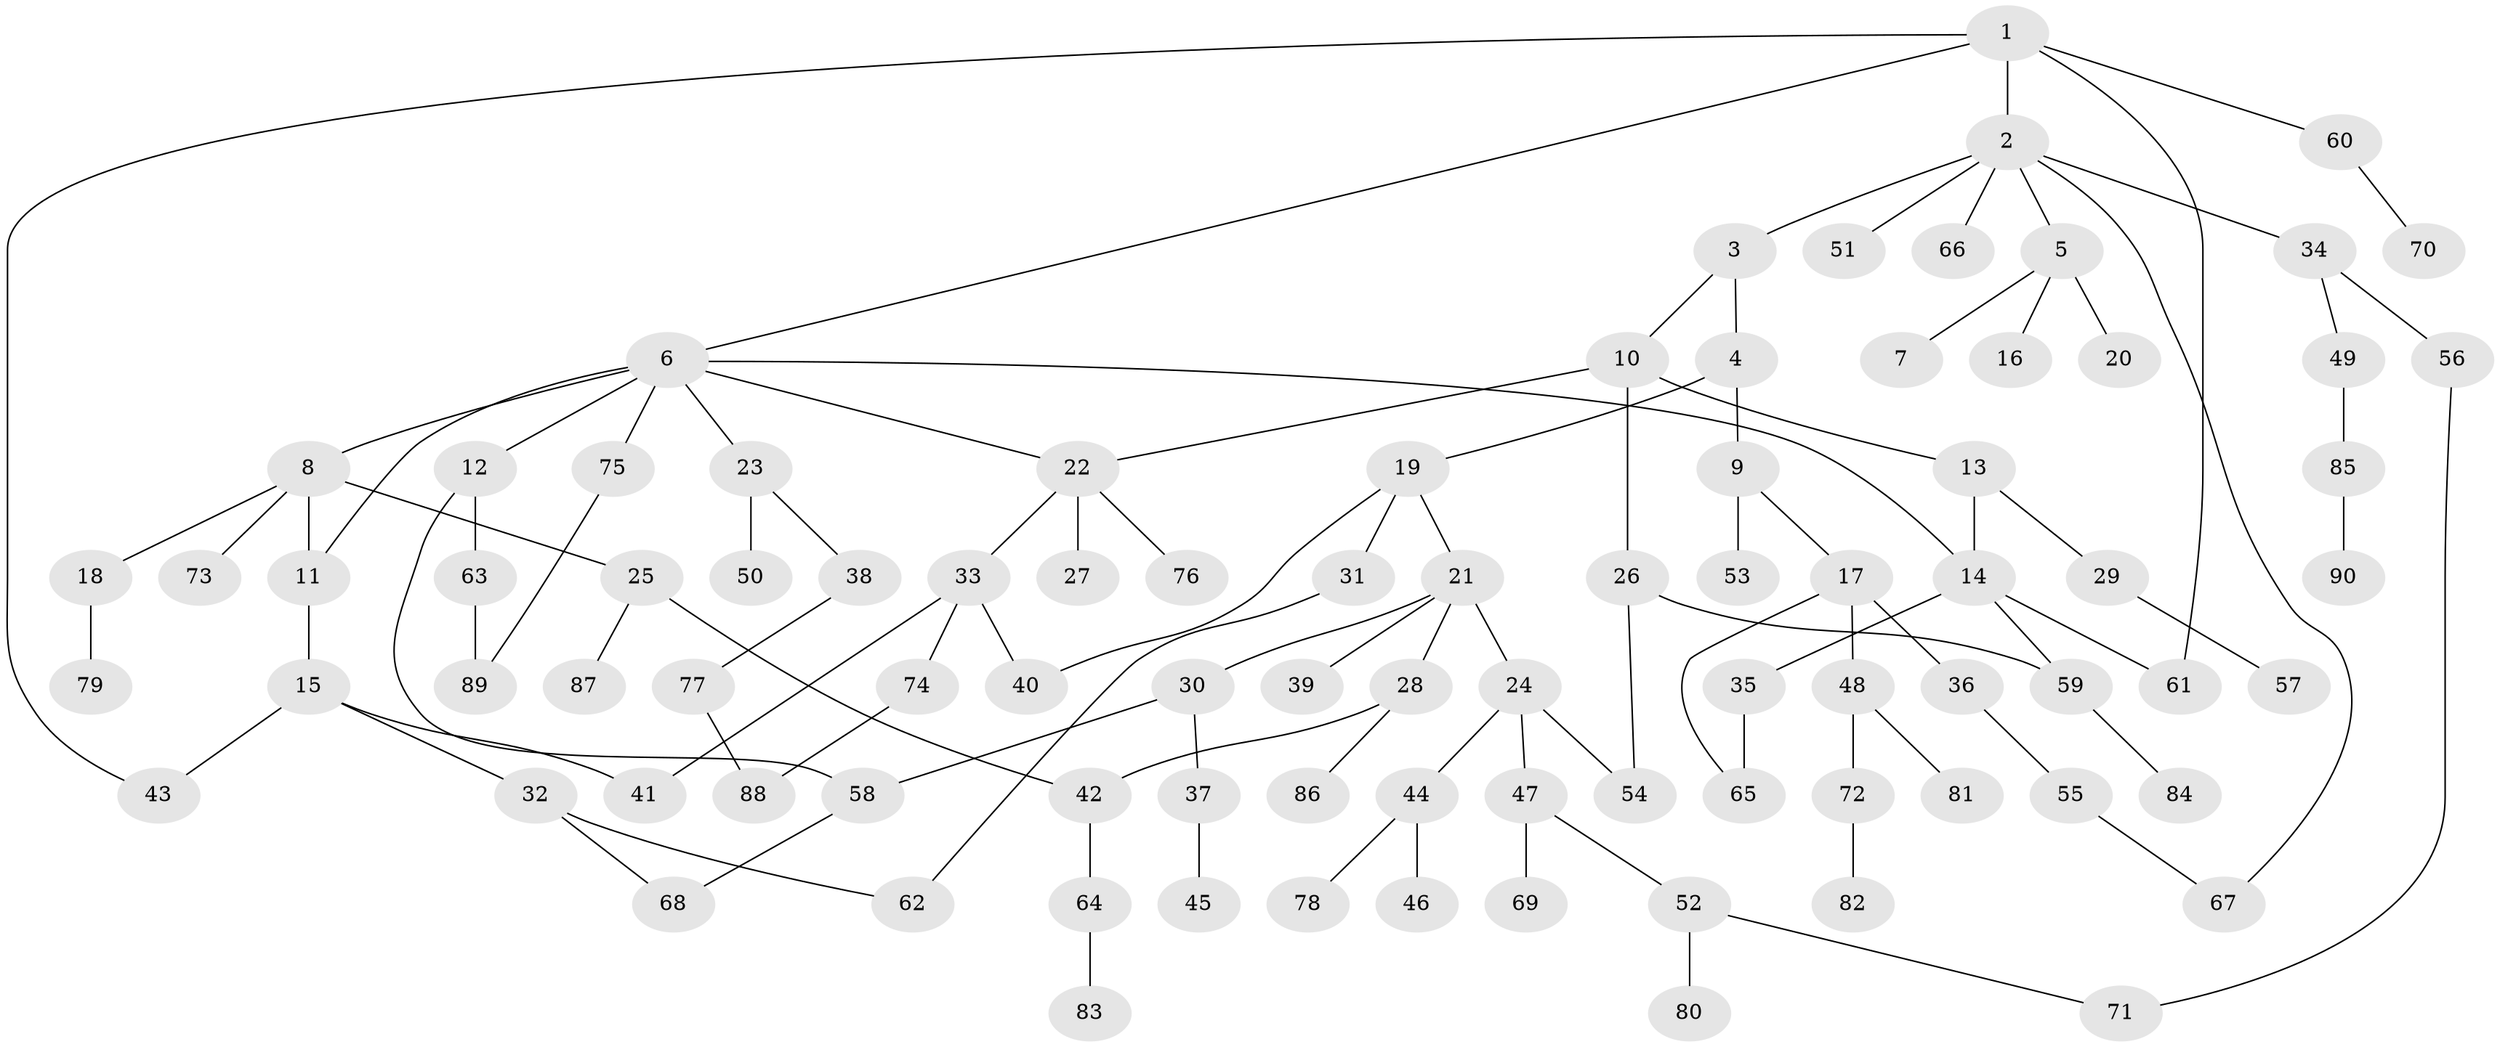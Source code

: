 // Generated by graph-tools (version 1.1) at 2025/25/03/09/25 03:25:31]
// undirected, 90 vertices, 107 edges
graph export_dot {
graph [start="1"]
  node [color=gray90,style=filled];
  1;
  2;
  3;
  4;
  5;
  6;
  7;
  8;
  9;
  10;
  11;
  12;
  13;
  14;
  15;
  16;
  17;
  18;
  19;
  20;
  21;
  22;
  23;
  24;
  25;
  26;
  27;
  28;
  29;
  30;
  31;
  32;
  33;
  34;
  35;
  36;
  37;
  38;
  39;
  40;
  41;
  42;
  43;
  44;
  45;
  46;
  47;
  48;
  49;
  50;
  51;
  52;
  53;
  54;
  55;
  56;
  57;
  58;
  59;
  60;
  61;
  62;
  63;
  64;
  65;
  66;
  67;
  68;
  69;
  70;
  71;
  72;
  73;
  74;
  75;
  76;
  77;
  78;
  79;
  80;
  81;
  82;
  83;
  84;
  85;
  86;
  87;
  88;
  89;
  90;
  1 -- 2;
  1 -- 6;
  1 -- 43;
  1 -- 60;
  1 -- 61;
  2 -- 3;
  2 -- 5;
  2 -- 34;
  2 -- 51;
  2 -- 66;
  2 -- 67;
  3 -- 4;
  3 -- 10;
  4 -- 9;
  4 -- 19;
  5 -- 7;
  5 -- 16;
  5 -- 20;
  6 -- 8;
  6 -- 12;
  6 -- 14;
  6 -- 22;
  6 -- 23;
  6 -- 75;
  6 -- 11;
  8 -- 11;
  8 -- 18;
  8 -- 25;
  8 -- 73;
  9 -- 17;
  9 -- 53;
  10 -- 13;
  10 -- 26;
  10 -- 22;
  11 -- 15;
  12 -- 58;
  12 -- 63;
  13 -- 29;
  13 -- 14;
  14 -- 35;
  14 -- 59;
  14 -- 61;
  15 -- 32;
  15 -- 41;
  15 -- 43;
  17 -- 36;
  17 -- 48;
  17 -- 65;
  18 -- 79;
  19 -- 21;
  19 -- 31;
  19 -- 40;
  21 -- 24;
  21 -- 28;
  21 -- 30;
  21 -- 39;
  22 -- 27;
  22 -- 33;
  22 -- 76;
  23 -- 38;
  23 -- 50;
  24 -- 44;
  24 -- 47;
  24 -- 54;
  25 -- 87;
  25 -- 42;
  26 -- 59;
  26 -- 54;
  28 -- 42;
  28 -- 86;
  29 -- 57;
  30 -- 37;
  30 -- 58;
  31 -- 62;
  32 -- 68;
  32 -- 62;
  33 -- 40;
  33 -- 74;
  33 -- 41;
  34 -- 49;
  34 -- 56;
  35 -- 65;
  36 -- 55;
  37 -- 45;
  38 -- 77;
  42 -- 64;
  44 -- 46;
  44 -- 78;
  47 -- 52;
  47 -- 69;
  48 -- 72;
  48 -- 81;
  49 -- 85;
  52 -- 71;
  52 -- 80;
  55 -- 67;
  56 -- 71;
  58 -- 68;
  59 -- 84;
  60 -- 70;
  63 -- 89;
  64 -- 83;
  72 -- 82;
  74 -- 88;
  75 -- 89;
  77 -- 88;
  85 -- 90;
}
